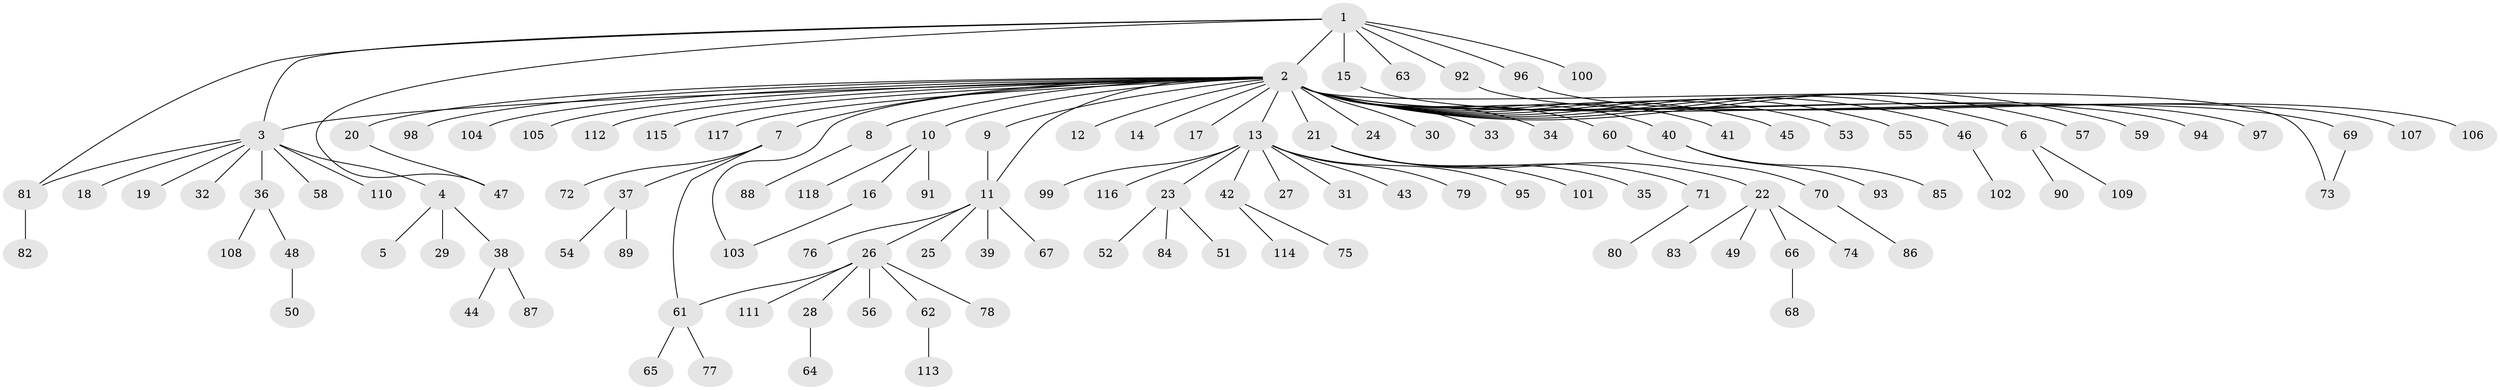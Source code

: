 // coarse degree distribution, {8: 0.010752688172043012, 38: 0.010752688172043012, 11: 0.010752688172043012, 3: 0.043010752688172046, 2: 0.13978494623655913, 5: 0.010752688172043012, 6: 0.021505376344086023, 1: 0.7204301075268817, 9: 0.010752688172043012, 4: 0.021505376344086023}
// Generated by graph-tools (version 1.1) at 2025/41/03/06/25 10:41:47]
// undirected, 118 vertices, 124 edges
graph export_dot {
graph [start="1"]
  node [color=gray90,style=filled];
  1;
  2;
  3;
  4;
  5;
  6;
  7;
  8;
  9;
  10;
  11;
  12;
  13;
  14;
  15;
  16;
  17;
  18;
  19;
  20;
  21;
  22;
  23;
  24;
  25;
  26;
  27;
  28;
  29;
  30;
  31;
  32;
  33;
  34;
  35;
  36;
  37;
  38;
  39;
  40;
  41;
  42;
  43;
  44;
  45;
  46;
  47;
  48;
  49;
  50;
  51;
  52;
  53;
  54;
  55;
  56;
  57;
  58;
  59;
  60;
  61;
  62;
  63;
  64;
  65;
  66;
  67;
  68;
  69;
  70;
  71;
  72;
  73;
  74;
  75;
  76;
  77;
  78;
  79;
  80;
  81;
  82;
  83;
  84;
  85;
  86;
  87;
  88;
  89;
  90;
  91;
  92;
  93;
  94;
  95;
  96;
  97;
  98;
  99;
  100;
  101;
  102;
  103;
  104;
  105;
  106;
  107;
  108;
  109;
  110;
  111;
  112;
  113;
  114;
  115;
  116;
  117;
  118;
  1 -- 2;
  1 -- 3;
  1 -- 15;
  1 -- 47;
  1 -- 63;
  1 -- 81;
  1 -- 92;
  1 -- 96;
  1 -- 100;
  2 -- 3;
  2 -- 6;
  2 -- 7;
  2 -- 8;
  2 -- 9;
  2 -- 10;
  2 -- 11;
  2 -- 12;
  2 -- 13;
  2 -- 14;
  2 -- 17;
  2 -- 20;
  2 -- 21;
  2 -- 24;
  2 -- 30;
  2 -- 33;
  2 -- 34;
  2 -- 40;
  2 -- 41;
  2 -- 45;
  2 -- 46;
  2 -- 53;
  2 -- 55;
  2 -- 57;
  2 -- 59;
  2 -- 60;
  2 -- 73;
  2 -- 94;
  2 -- 97;
  2 -- 98;
  2 -- 103;
  2 -- 104;
  2 -- 105;
  2 -- 112;
  2 -- 115;
  2 -- 117;
  3 -- 4;
  3 -- 18;
  3 -- 19;
  3 -- 32;
  3 -- 36;
  3 -- 58;
  3 -- 81;
  3 -- 110;
  4 -- 5;
  4 -- 29;
  4 -- 38;
  6 -- 90;
  6 -- 109;
  7 -- 37;
  7 -- 61;
  7 -- 72;
  8 -- 88;
  9 -- 11;
  10 -- 16;
  10 -- 91;
  10 -- 118;
  11 -- 25;
  11 -- 26;
  11 -- 39;
  11 -- 67;
  11 -- 76;
  13 -- 23;
  13 -- 27;
  13 -- 31;
  13 -- 42;
  13 -- 43;
  13 -- 79;
  13 -- 95;
  13 -- 99;
  13 -- 116;
  15 -- 69;
  16 -- 103;
  20 -- 47;
  21 -- 22;
  21 -- 35;
  21 -- 71;
  21 -- 101;
  22 -- 49;
  22 -- 66;
  22 -- 74;
  22 -- 83;
  23 -- 51;
  23 -- 52;
  23 -- 84;
  26 -- 28;
  26 -- 56;
  26 -- 61;
  26 -- 62;
  26 -- 78;
  26 -- 111;
  28 -- 64;
  36 -- 48;
  36 -- 108;
  37 -- 54;
  37 -- 89;
  38 -- 44;
  38 -- 87;
  40 -- 85;
  40 -- 93;
  42 -- 75;
  42 -- 114;
  46 -- 102;
  48 -- 50;
  60 -- 70;
  61 -- 65;
  61 -- 77;
  62 -- 113;
  66 -- 68;
  69 -- 73;
  70 -- 86;
  71 -- 80;
  81 -- 82;
  92 -- 107;
  96 -- 106;
}
